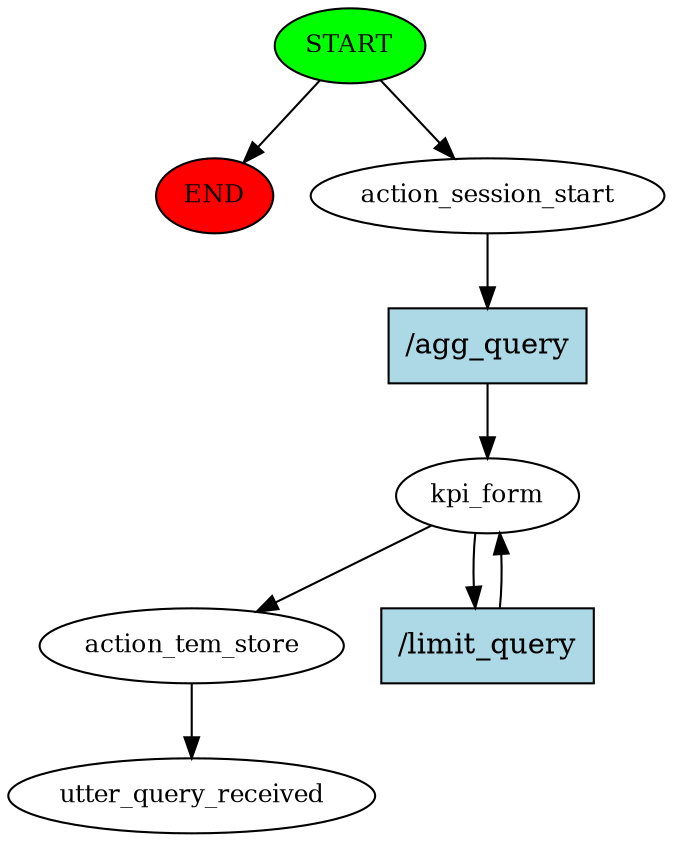 digraph  {
0 [class="start active", fillcolor=green, fontsize=12, label=START, style=filled];
"-1" [class=end, fillcolor=red, fontsize=12, label=END, style=filled];
1 [class=active, fontsize=12, label=action_session_start];
2 [class=active, fontsize=12, label=kpi_form];
4 [class=active, fontsize=12, label=action_tem_store];
5 [class="dashed active", fontsize=12, label=utter_query_received];
6 [class="intent active", fillcolor=lightblue, label="/agg_query", shape=rect, style=filled];
7 [class="intent active", fillcolor=lightblue, label="/limit_query", shape=rect, style=filled];
0 -> "-1"  [class="", key=NONE, label=""];
0 -> 1  [class=active, key=NONE, label=""];
1 -> 6  [class=active, key=0];
2 -> 4  [class=active, key=NONE, label=""];
2 -> 7  [class=active, key=0];
4 -> 5  [class=active, key=NONE, label=""];
6 -> 2  [class=active, key=0];
7 -> 2  [class=active, key=0];
}
